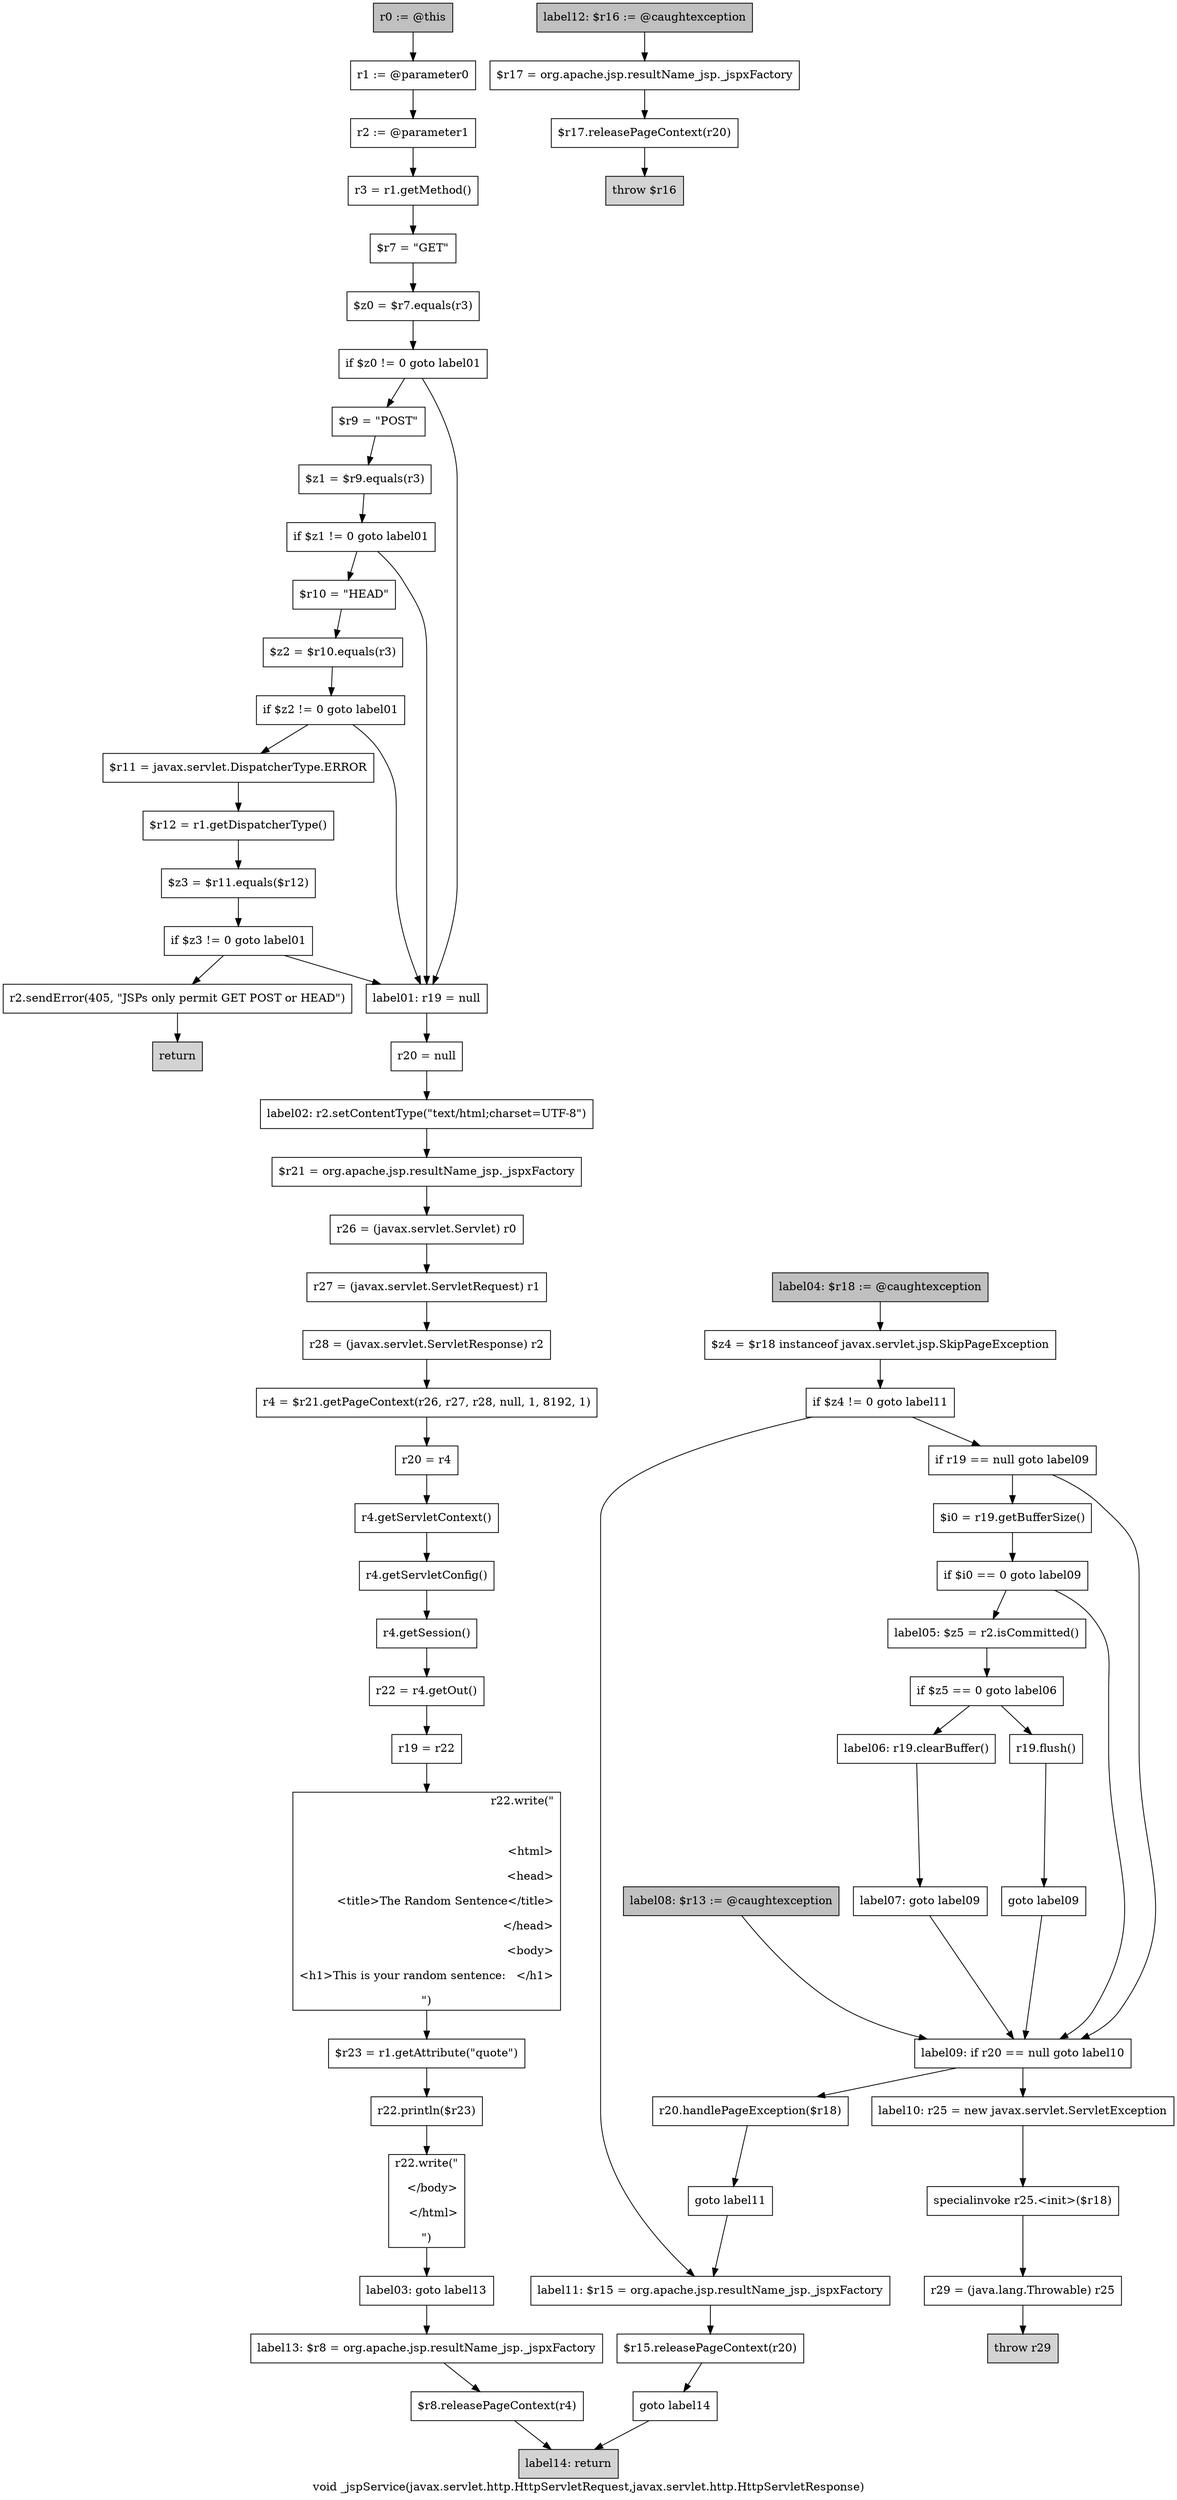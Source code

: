 digraph "void _jspService(javax.servlet.http.HttpServletRequest,javax.servlet.http.HttpServletResponse)" {
    label="void _jspService(javax.servlet.http.HttpServletRequest,javax.servlet.http.HttpServletResponse)";
    node [shape=box];
    "0" [style=filled,fillcolor=gray,label="r0 := @this",];
    "1" [label="r1 := @parameter0",];
    "0"->"1";
    "2" [label="r2 := @parameter1",];
    "1"->"2";
    "3" [label="r3 = r1.getMethod()",];
    "2"->"3";
    "4" [label="$r7 = \"GET\"",];
    "3"->"4";
    "5" [label="$z0 = $r7.equals(r3)",];
    "4"->"5";
    "6" [label="if $z0 != 0 goto label01",];
    "5"->"6";
    "7" [label="$r9 = \"POST\"",];
    "6"->"7";
    "19" [label="label01: r19 = null",];
    "6"->"19";
    "8" [label="$z1 = $r9.equals(r3)",];
    "7"->"8";
    "9" [label="if $z1 != 0 goto label01",];
    "8"->"9";
    "10" [label="$r10 = \"HEAD\"",];
    "9"->"10";
    "9"->"19";
    "11" [label="$z2 = $r10.equals(r3)",];
    "10"->"11";
    "12" [label="if $z2 != 0 goto label01",];
    "11"->"12";
    "13" [label="$r11 = javax.servlet.DispatcherType.ERROR",];
    "12"->"13";
    "12"->"19";
    "14" [label="$r12 = r1.getDispatcherType()",];
    "13"->"14";
    "15" [label="$z3 = $r11.equals($r12)",];
    "14"->"15";
    "16" [label="if $z3 != 0 goto label01",];
    "15"->"16";
    "17" [label="r2.sendError(405, \"JSPs only permit GET POST or HEAD\")",];
    "16"->"17";
    "16"->"19";
    "18" [style=filled,fillcolor=lightgray,label="return",];
    "17"->"18";
    "20" [label="r20 = null",];
    "19"->"20";
    "21" [label="label02: r2.setContentType(\"text/html;charset=UTF-8\")",];
    "20"->"21";
    "22" [label="$r21 = org.apache.jsp.resultName_jsp._jspxFactory",];
    "21"->"22";
    "23" [label="r26 = (javax.servlet.Servlet) r0",];
    "22"->"23";
    "24" [label="r27 = (javax.servlet.ServletRequest) r1",];
    "23"->"24";
    "25" [label="r28 = (javax.servlet.ServletResponse) r2",];
    "24"->"25";
    "26" [label="r4 = $r21.getPageContext(r26, r27, r28, null, 1, 8192, 1)",];
    "25"->"26";
    "27" [label="r20 = r4",];
    "26"->"27";
    "28" [label="r4.getServletContext()",];
    "27"->"28";
    "29" [label="r4.getServletConfig()",];
    "28"->"29";
    "30" [label="r4.getSession()",];
    "29"->"30";
    "31" [label="r22 = r4.getOut()",];
    "30"->"31";
    "32" [label="r19 = r22",];
    "31"->"32";
    "33" [label="r22.write(\"\r\n\r\n<html>\r\n<head>\r\n    <title>The Random Sentence</title>\r\n</head>\r\n<body>\r\n<h1>This is your random sentence:   </h1>\r\n\")",];
    "32"->"33";
    "34" [label="$r23 = r1.getAttribute(\"quote\")",];
    "33"->"34";
    "35" [label="r22.println($r23)",];
    "34"->"35";
    "36" [label="r22.write(\"\r\n</body>\r\n</html>\r\n\")",];
    "35"->"36";
    "37" [label="label03: goto label13",];
    "36"->"37";
    "65" [label="label13: $r8 = org.apache.jsp.resultName_jsp._jspxFactory",];
    "37"->"65";
    "38" [style=filled,fillcolor=gray,label="label04: $r18 := @caughtexception",];
    "39" [label="$z4 = $r18 instanceof javax.servlet.jsp.SkipPageException",];
    "38"->"39";
    "40" [label="if $z4 != 0 goto label11",];
    "39"->"40";
    "41" [label="if r19 == null goto label09",];
    "40"->"41";
    "58" [label="label11: $r15 = org.apache.jsp.resultName_jsp._jspxFactory",];
    "40"->"58";
    "42" [label="$i0 = r19.getBufferSize()",];
    "41"->"42";
    "51" [label="label09: if r20 == null goto label10",];
    "41"->"51";
    "43" [label="if $i0 == 0 goto label09",];
    "42"->"43";
    "44" [label="label05: $z5 = r2.isCommitted()",];
    "43"->"44";
    "43"->"51";
    "45" [label="if $z5 == 0 goto label06",];
    "44"->"45";
    "46" [label="r19.flush()",];
    "45"->"46";
    "48" [label="label06: r19.clearBuffer()",];
    "45"->"48";
    "47" [label="goto label09",];
    "46"->"47";
    "47"->"51";
    "49" [label="label07: goto label09",];
    "48"->"49";
    "49"->"51";
    "50" [style=filled,fillcolor=gray,label="label08: $r13 := @caughtexception",];
    "50"->"51";
    "52" [label="r20.handlePageException($r18)",];
    "51"->"52";
    "54" [label="label10: r25 = new javax.servlet.ServletException",];
    "51"->"54";
    "53" [label="goto label11",];
    "52"->"53";
    "53"->"58";
    "55" [label="specialinvoke r25.<init>($r18)",];
    "54"->"55";
    "56" [label="r29 = (java.lang.Throwable) r25",];
    "55"->"56";
    "57" [style=filled,fillcolor=lightgray,label="throw r29",];
    "56"->"57";
    "59" [label="$r15.releasePageContext(r20)",];
    "58"->"59";
    "60" [label="goto label14",];
    "59"->"60";
    "67" [style=filled,fillcolor=lightgray,label="label14: return",];
    "60"->"67";
    "61" [style=filled,fillcolor=gray,label="label12: $r16 := @caughtexception",];
    "62" [label="$r17 = org.apache.jsp.resultName_jsp._jspxFactory",];
    "61"->"62";
    "63" [label="$r17.releasePageContext(r20)",];
    "62"->"63";
    "64" [style=filled,fillcolor=lightgray,label="throw $r16",];
    "63"->"64";
    "66" [label="$r8.releasePageContext(r4)",];
    "65"->"66";
    "66"->"67";
}
